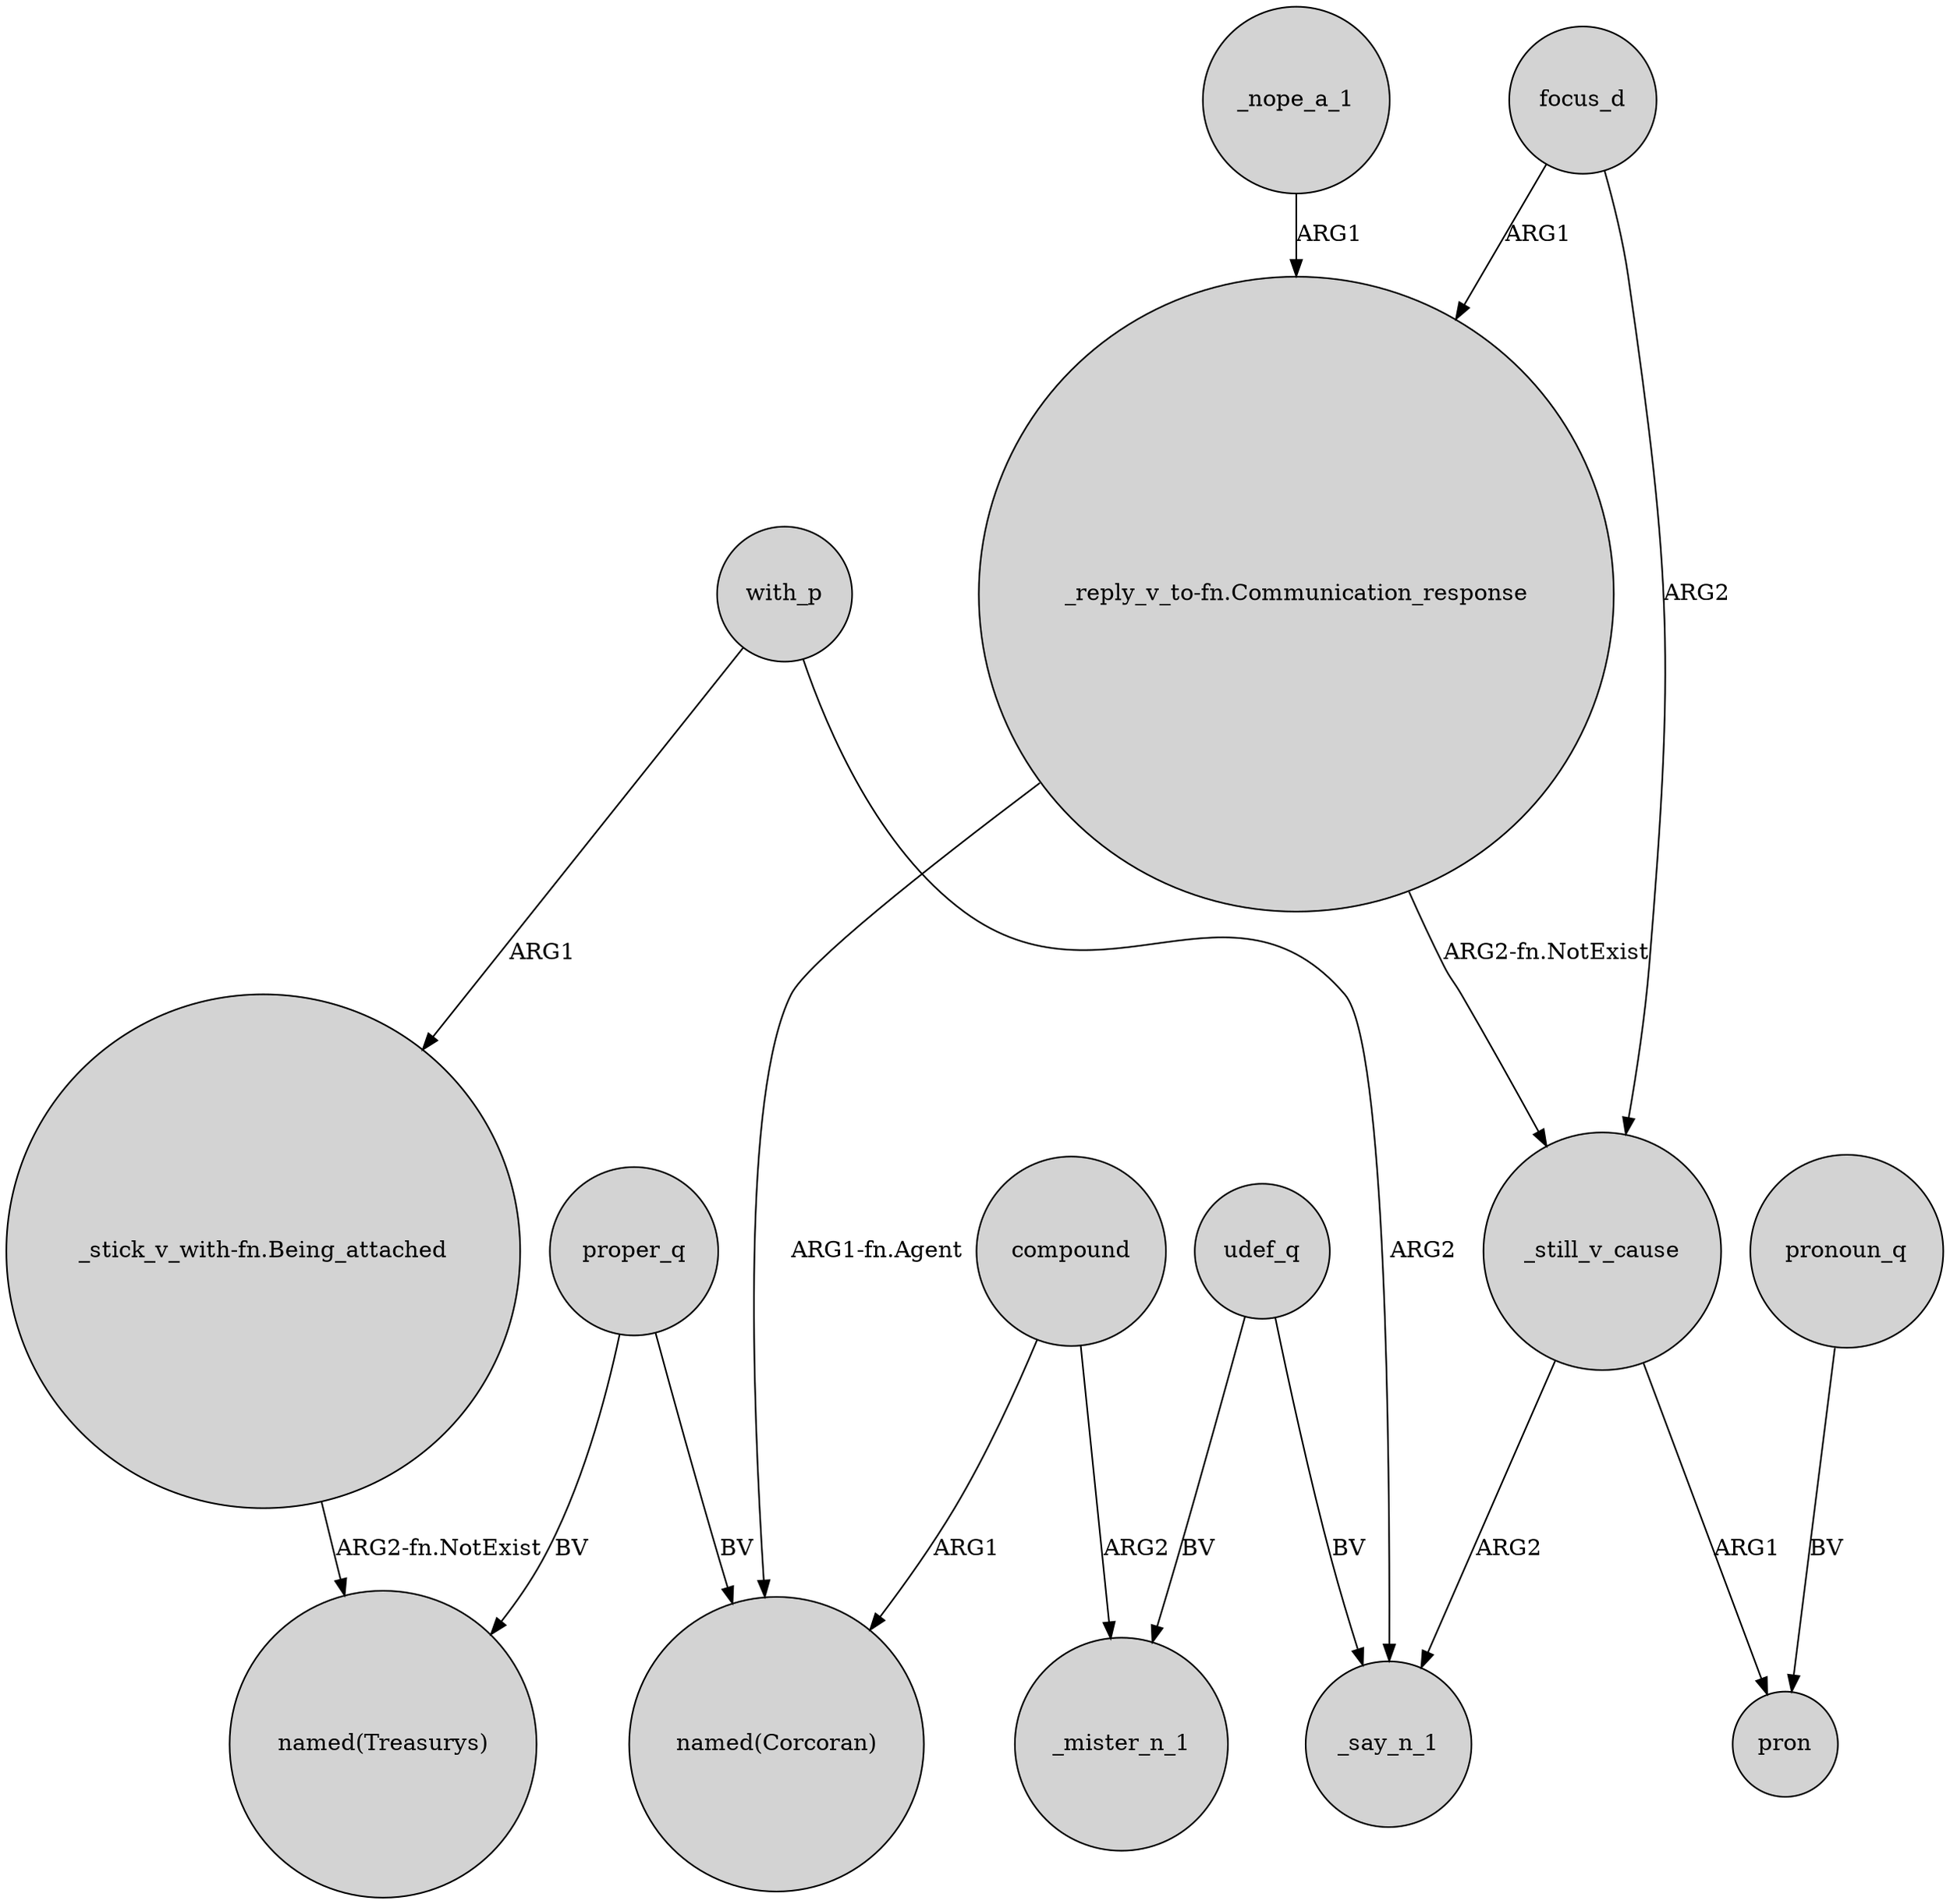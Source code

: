 digraph {
	node [shape=circle style=filled]
	"_stick_v_with-fn.Being_attached" -> "named(Treasurys)" [label="ARG2-fn.NotExist"]
	proper_q -> "named(Corcoran)" [label=BV]
	udef_q -> _mister_n_1 [label=BV]
	"_reply_v_to-fn.Communication_response" -> "named(Corcoran)" [label="ARG1-fn.Agent"]
	_still_v_cause -> pron [label=ARG1]
	compound -> "named(Corcoran)" [label=ARG1]
	_nope_a_1 -> "_reply_v_to-fn.Communication_response" [label=ARG1]
	focus_d -> "_reply_v_to-fn.Communication_response" [label=ARG1]
	_still_v_cause -> _say_n_1 [label=ARG2]
	with_p -> "_stick_v_with-fn.Being_attached" [label=ARG1]
	with_p -> _say_n_1 [label=ARG2]
	focus_d -> _still_v_cause [label=ARG2]
	"_reply_v_to-fn.Communication_response" -> _still_v_cause [label="ARG2-fn.NotExist"]
	udef_q -> _say_n_1 [label=BV]
	compound -> _mister_n_1 [label=ARG2]
	proper_q -> "named(Treasurys)" [label=BV]
	pronoun_q -> pron [label=BV]
}

